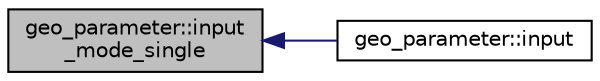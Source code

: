digraph "geo_parameter::input_mode_single"
{
  edge [fontname="Helvetica",fontsize="10",labelfontname="Helvetica",labelfontsize="10"];
  node [fontname="Helvetica",fontsize="10",shape=record];
  rankdir="LR";
  Node186 [label="geo_parameter::input\l_mode_single",height=0.2,width=0.4,color="black", fillcolor="grey75", style="filled", fontcolor="black"];
  Node186 -> Node187 [dir="back",color="midnightblue",fontsize="10",style="solid",fontname="Helvetica"];
  Node187 [label="geo_parameter::input",height=0.2,width=0.4,color="black", fillcolor="white", style="filled",URL="$d9/d51/classgeo__parameter.html#aedd476d7bf192bfe8ce7f311dde15bfe"];
}

